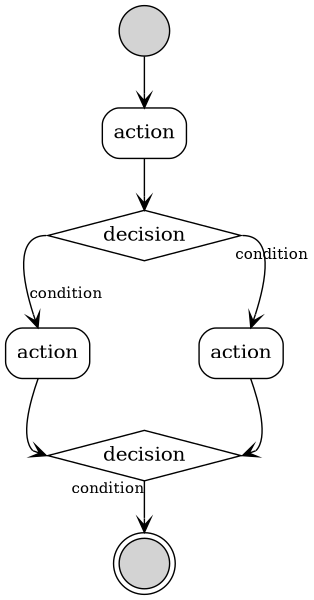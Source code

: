 digraph untitled {
    rankdir=TD
    size="4,4"
    edge[fontsize="11" arrowhead=open]
    start[shape=circle, label="", style=filled]
    end[shape=doublecircle, label="", style=filled]
    action1[shape=box,style=rounded, label="action"]
    action2[shape=box,style=rounded, label="action"]
    action3[shape=box,style=rounded, label="action"]
    if1[shape=diamond, label="decision"]
    if2[shape=diamond, label="decision"]

    start -> action1
    action1 -> if1[headport=n]
    if1 -> action2[label="condition" tailport=w]
    if1 -> action3[taillabel="condition" labeldistance=2.5 tailport=e]
    action2 -> if2[headport=w]
    action3 -> if2[headport=e]
    if2 -> end[taillabel="condition"]
}